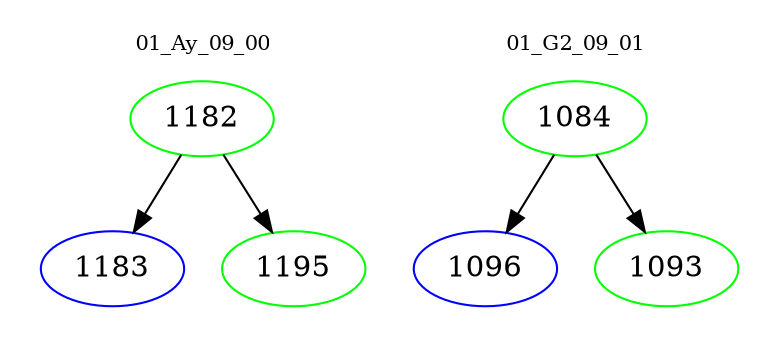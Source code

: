 digraph{
subgraph cluster_0 {
color = white
label = "01_Ay_09_00";
fontsize=10;
T0_1182 [label="1182", color="green"]
T0_1182 -> T0_1183 [color="black"]
T0_1183 [label="1183", color="blue"]
T0_1182 -> T0_1195 [color="black"]
T0_1195 [label="1195", color="green"]
}
subgraph cluster_1 {
color = white
label = "01_G2_09_01";
fontsize=10;
T1_1084 [label="1084", color="green"]
T1_1084 -> T1_1096 [color="black"]
T1_1096 [label="1096", color="blue"]
T1_1084 -> T1_1093 [color="black"]
T1_1093 [label="1093", color="green"]
}
}
